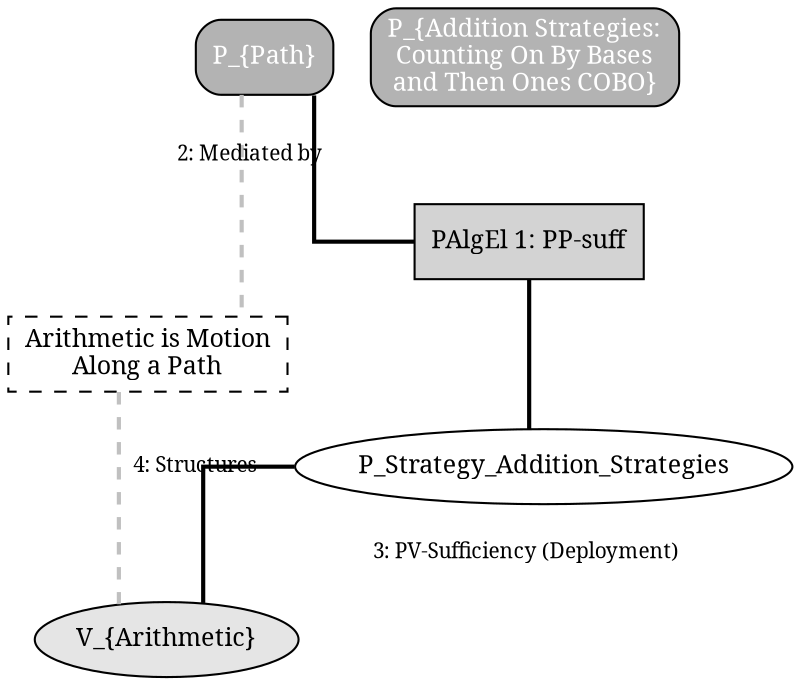 // MUD for Addition_Strategies:_Counting_On_By_Bases_and_Then_Ones_COBO
digraph {
	graph [rankdir=TB splines=ortho]
	node [fontname=Serif fontsize=12]
	edge [arrowhead=stealth fontname=Serif fontsize=10 penwidth=2.0]
	P_Embodied_Path [label="P_{Path}" fillcolor=gray70 fontcolor=white shape=box style="filled,rounded"]
	"P_Strategy_Addition_Strategies:_Counting_On_By_Bases_and_Then_Ones_COBO" [label="P_{Addition Strategies:\nCounting On By Bases\nand Then Ones COBO}" fillcolor=gray70 fontcolor=white shape=box style="filled,rounded"]
	V_Arithmetic [label="V_{Arithmetic}" fillcolor=gray90 shape=ellipse style=filled]
	"Arithmetic is Motion Along a Path" [label="Arithmetic is Motion\nAlong a Path" shape=box style=dashed]
	PAlgEl_1 [label="PAlgEl 1: PP-suff" fillcolor=lightgray fontcolor=black shape=box style=filled]
	P_Embodied_Path -> PAlgEl_1 [arrowhead=none color=black style=solid]
	PAlgEl_1 -> P_Strategy_Addition_Strategies:_Counting_On_By_Bases_and_Then_Ones_COBO [color=black style=solid]
	P_Embodied_Path -> "Arithmetic is Motion Along a Path" [label="2: Mediated by" color=gray style=dashed]
	P_Strategy_Addition_Strategies:_Counting_On_By_Bases_and_Then_Ones_COBO -> V_Arithmetic [label="3: PV-Sufficiency (Deployment)" color=black style=solid]
	"Arithmetic is Motion Along a Path" -> V_Arithmetic [label="4: Structures" color=gray style=dashed]
}
